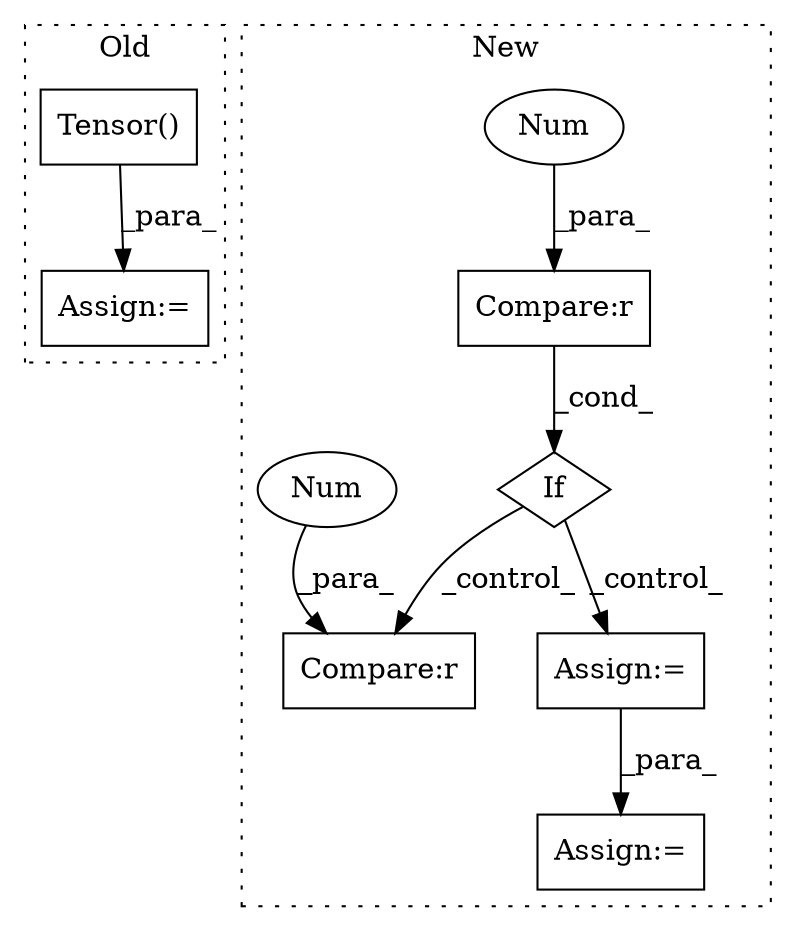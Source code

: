 digraph G {
subgraph cluster0 {
1 [label="Tensor()" a="75" s="1492,1541" l="13,1" shape="box"];
5 [label="Assign:=" a="68" s="1489" l="3" shape="box"];
label = "Old";
style="dotted";
}
subgraph cluster1 {
2 [label="If" a="96" s="1259" l="3" shape="diamond"];
3 [label="Assign:=" a="68" s="1393" l="3" shape="box"];
4 [label="Compare:r" a="40" s="1262" l="13" shape="box"];
6 [label="Num" a="76" s="1274" l="1" shape="ellipse"];
7 [label="Compare:r" a="40" s="1435" l="25" shape="box"];
8 [label="Num" a="76" s="1459" l="1" shape="ellipse"];
9 [label="Assign:=" a="68" s="1654" l="3" shape="box"];
label = "New";
style="dotted";
}
1 -> 5 [label="_para_"];
2 -> 3 [label="_control_"];
2 -> 7 [label="_control_"];
3 -> 9 [label="_para_"];
4 -> 2 [label="_cond_"];
6 -> 4 [label="_para_"];
8 -> 7 [label="_para_"];
}